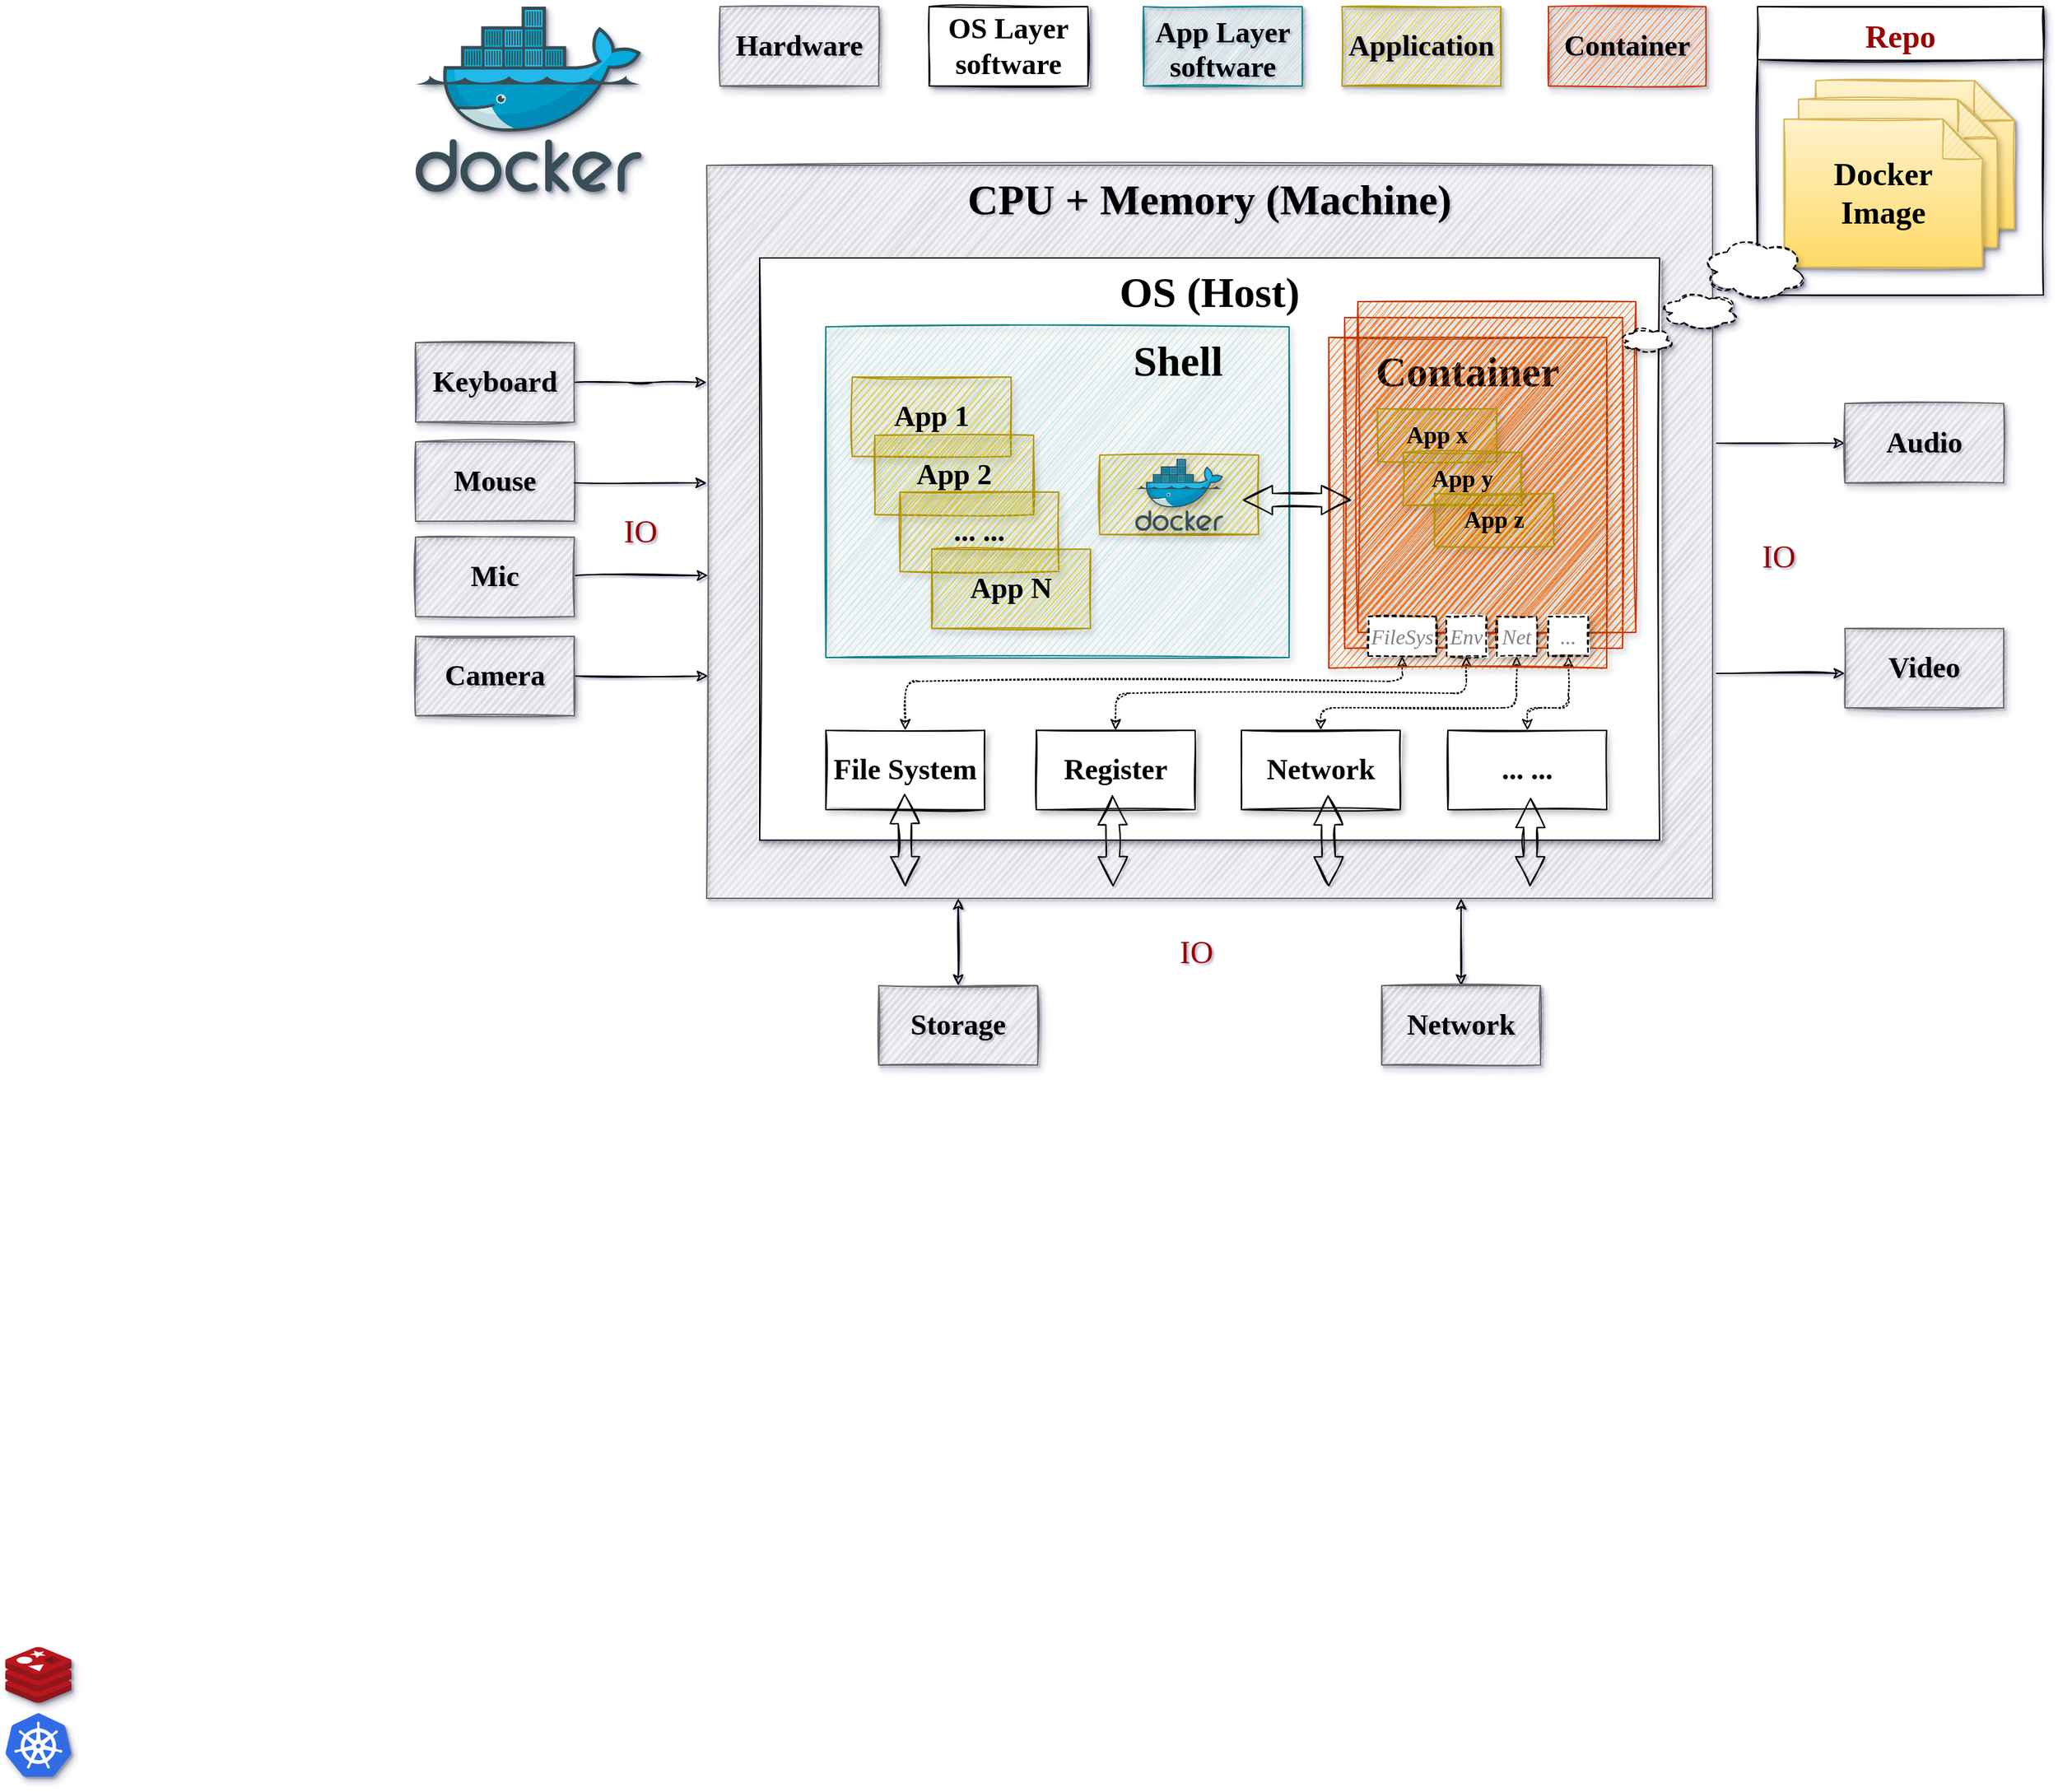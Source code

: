 <mxfile version="17.2.4" type="device"><diagram name="Page-1" id="90a13364-a465-7bf4-72fc-28e22215d7a0"><mxGraphModel dx="1785" dy="697" grid="1" gridSize="10" guides="1" tooltips="0" connect="1" arrows="1" fold="1" page="1" pageScale="1.5" pageWidth="1169" pageHeight="826" background="none" math="0" shadow="1"><root><mxCell id="0" style=";html=1;"/><mxCell id="1" style=";html=1;" parent="0"/><mxCell id="v_-DuIEnI-G1qRK-ucMl-55" value="Repo" style="swimlane;shadow=1;sketch=1;fontFamily=Comic Sans MS;fontSize=24;fontColor=#990000;startSize=40;" vertex="1" parent="1"><mxGeometry x="1324" y="110" width="216" height="218" as="geometry"/></mxCell><mxCell id="v_-DuIEnI-G1qRK-ucMl-54" value="Docker&lt;br style=&quot;font-size: 24px;&quot;&gt;Image" style="shape=note;whiteSpace=wrap;html=1;backgroundOutline=1;darkOpacity=0.05;shadow=1;sketch=1;fontFamily=Comic Sans MS;fontSize=24;fillColor=#fff2cc;strokeColor=#d6b656;gradientColor=#ffd966;fontStyle=1" vertex="1" parent="1"><mxGeometry x="1368" y="166" width="150" height="112" as="geometry"/></mxCell><mxCell id="v_-DuIEnI-G1qRK-ucMl-53" value="Docker&lt;br style=&quot;font-size: 24px;&quot;&gt;Image" style="shape=note;whiteSpace=wrap;html=1;backgroundOutline=1;darkOpacity=0.05;shadow=1;sketch=1;fontFamily=Comic Sans MS;fontSize=24;fillColor=#fff2cc;strokeColor=#d6b656;gradientColor=#ffd966;fontStyle=1" vertex="1" parent="1"><mxGeometry x="1355" y="180" width="150" height="112" as="geometry"/></mxCell><mxCell id="3a17f1ce550125da-2" value="CPU + Memory (Machine)" style="whiteSpace=wrap;html=1;shadow=1;fontSize=32;fillColor=#f5f5f5;strokeColor=#666666;verticalAlign=top;fontStyle=1;rounded=0;sketch=1;fontFamily=Ink Free;" parent="1" vertex="1"><mxGeometry x="530" y="230" width="760" height="554" as="geometry"/></mxCell><mxCell id="v_-DuIEnI-G1qRK-ucMl-22" style="edgeStyle=orthogonalEdgeStyle;sketch=1;orthogonalLoop=1;jettySize=auto;html=1;fontFamily=Comic Sans MS;fontSize=22;entryX=0.75;entryY=1;entryDx=0;entryDy=0;startArrow=classic;startFill=1;" edge="1" parent="1" source="3a17f1ce550125da-4" target="3a17f1ce550125da-2"><mxGeometry relative="1" as="geometry"/></mxCell><mxCell id="3a17f1ce550125da-4" value="Network" style="whiteSpace=wrap;html=1;shadow=1;fontSize=22;fillColor=#f5f5f5;strokeColor=#666666;rounded=0;sketch=1;fontFamily=Ink Free;fontStyle=1" parent="1" vertex="1"><mxGeometry x="1040" y="850" width="120" height="60" as="geometry"/></mxCell><mxCell id="v_-DuIEnI-G1qRK-ucMl-27" style="edgeStyle=orthogonalEdgeStyle;sketch=1;orthogonalLoop=1;jettySize=auto;html=1;entryX=1.004;entryY=0.379;entryDx=0;entryDy=0;entryPerimeter=0;fontFamily=Comic Sans MS;fontSize=22;startArrow=classic;startFill=1;endArrow=none;endFill=0;" edge="1" parent="1" source="3a17f1ce550125da-5" target="3a17f1ce550125da-2"><mxGeometry relative="1" as="geometry"/></mxCell><mxCell id="3a17f1ce550125da-5" value="Audio" style="whiteSpace=wrap;html=1;shadow=1;fontSize=22;fillColor=#f5f5f5;strokeColor=#666666;rounded=0;sketch=1;fontFamily=Ink Free;fontStyle=1" parent="1" vertex="1"><mxGeometry x="1390" y="410" width="120" height="60" as="geometry"/></mxCell><mxCell id="v_-DuIEnI-G1qRK-ucMl-21" style="edgeStyle=orthogonalEdgeStyle;sketch=1;orthogonalLoop=1;jettySize=auto;html=1;exitX=0.5;exitY=0;exitDx=0;exitDy=0;fontFamily=Comic Sans MS;fontSize=22;entryX=0.25;entryY=1;entryDx=0;entryDy=0;startArrow=classic;startFill=1;" edge="1" parent="1" source="3a17f1ce550125da-6" target="3a17f1ce550125da-2"><mxGeometry relative="1" as="geometry"/></mxCell><mxCell id="3a17f1ce550125da-6" value="Storage" style="whiteSpace=wrap;html=1;shadow=1;fontSize=22;fillColor=#f5f5f5;strokeColor=#666666;rounded=0;sketch=1;fontFamily=Ink Free;fontStyle=1" parent="1" vertex="1"><mxGeometry x="660" y="850" width="120" height="60" as="geometry"/></mxCell><mxCell id="3a17f1ce550125da-7" value="Video" style="whiteSpace=wrap;html=1;shadow=1;fontSize=22;fillColor=#f5f5f5;strokeColor=#666666;rounded=0;sketch=1;fontFamily=Ink Free;fontStyle=1" parent="1" vertex="1"><mxGeometry x="1390" y="580" width="120" height="60" as="geometry"/></mxCell><mxCell id="v_-DuIEnI-G1qRK-ucMl-23" style="edgeStyle=orthogonalEdgeStyle;sketch=1;orthogonalLoop=1;jettySize=auto;html=1;exitX=1;exitY=0.5;exitDx=0;exitDy=0;fontFamily=Comic Sans MS;fontSize=22;startArrow=none;startFill=0;" edge="1" parent="1" source="3a17f1ce550125da-8"><mxGeometry relative="1" as="geometry"><mxPoint x="530" y="394" as="targetPoint"/></mxGeometry></mxCell><mxCell id="3a17f1ce550125da-8" value="Keyboard" style="whiteSpace=wrap;html=1;shadow=1;fontSize=22;fillColor=#f5f5f5;strokeColor=#666666;rounded=0;sketch=1;fontFamily=Ink Free;fontStyle=1" parent="1" vertex="1"><mxGeometry x="310" y="364" width="120" height="60" as="geometry"/></mxCell><mxCell id="3a17f1ce550125da-9" value="Mouse" style="whiteSpace=wrap;html=1;shadow=1;fontSize=22;fillColor=#f5f5f5;strokeColor=#666666;rounded=0;sketch=1;fontFamily=Ink Free;fontStyle=1" parent="1" vertex="1"><mxGeometry x="310" y="439" width="120" height="60" as="geometry"/></mxCell><mxCell id="v_-DuIEnI-G1qRK-ucMl-1" value="Mic" style="whiteSpace=wrap;html=1;shadow=1;fontSize=22;fillColor=#f5f5f5;strokeColor=#666666;rounded=0;sketch=1;fontFamily=Ink Free;fontStyle=1" vertex="1" parent="1"><mxGeometry x="310" y="511" width="120" height="60" as="geometry"/></mxCell><mxCell id="v_-DuIEnI-G1qRK-ucMl-2" value="Camera" style="whiteSpace=wrap;html=1;shadow=1;fontSize=22;fillColor=#f5f5f5;strokeColor=#666666;rounded=0;sketch=1;fontFamily=Ink Free;fontStyle=1" vertex="1" parent="1"><mxGeometry x="310" y="586" width="120" height="60" as="geometry"/></mxCell><mxCell id="v_-DuIEnI-G1qRK-ucMl-3" value="OS (Host)" style="whiteSpace=wrap;html=1;shadow=1;fontSize=32;verticalAlign=top;fontStyle=1;rounded=0;sketch=1;fontFamily=Ink Free;" vertex="1" parent="1"><mxGeometry x="570" y="300" width="680" height="440" as="geometry"/></mxCell><mxCell id="v_-DuIEnI-G1qRK-ucMl-4" value="&lt;font face=&quot;Ink Free&quot; style=&quot;font-size: 22px;&quot;&gt;Hardware&lt;/font&gt;" style="whiteSpace=wrap;html=1;shadow=1;fontSize=22;fillColor=#f5f5f5;strokeColor=#666666;rounded=0;sketch=1;fontStyle=1" vertex="1" parent="1"><mxGeometry x="540" y="110" width="120" height="60" as="geometry"/></mxCell><mxCell id="v_-DuIEnI-G1qRK-ucMl-5" value="OS Layer&lt;br&gt;software" style="whiteSpace=wrap;html=1;shadow=1;fontSize=22;verticalAlign=middle;fontStyle=1;rounded=0;sketch=1;fontFamily=Ink Free;" vertex="1" parent="1"><mxGeometry x="698" y="110" width="120" height="60" as="geometry"/></mxCell><mxCell id="v_-DuIEnI-G1qRK-ucMl-44" style="edgeStyle=orthogonalEdgeStyle;sketch=1;orthogonalLoop=1;jettySize=auto;html=1;exitX=0.5;exitY=0;exitDx=0;exitDy=0;entryX=0.5;entryY=1;entryDx=0;entryDy=0;fontFamily=Comic Sans MS;fontSize=16;fontColor=#808080;startArrow=classic;startFill=1;endArrow=classic;endFill=1;dashed=1;dashPattern=1 2;" edge="1" parent="1" source="v_-DuIEnI-G1qRK-ucMl-6" target="v_-DuIEnI-G1qRK-ucMl-40"><mxGeometry relative="1" as="geometry"><Array as="points"><mxPoint x="680" y="620"/><mxPoint x="1055" y="620"/></Array></mxGeometry></mxCell><mxCell id="v_-DuIEnI-G1qRK-ucMl-6" value="File System" style="whiteSpace=wrap;html=1;shadow=1;fontSize=22;verticalAlign=middle;fontStyle=1;rounded=0;sketch=1;fontFamily=Ink Free;" vertex="1" parent="1"><mxGeometry x="620" y="657" width="120" height="60" as="geometry"/></mxCell><mxCell id="v_-DuIEnI-G1qRK-ucMl-45" style="edgeStyle=orthogonalEdgeStyle;sketch=1;orthogonalLoop=1;jettySize=auto;html=1;exitX=0.5;exitY=0;exitDx=0;exitDy=0;entryX=0.5;entryY=1;entryDx=0;entryDy=0;fontFamily=Comic Sans MS;fontSize=16;fontColor=#808080;startArrow=classic;startFill=1;endArrow=classic;endFill=1;dashed=1;dashPattern=1 2;" edge="1" parent="1" source="v_-DuIEnI-G1qRK-ucMl-7" target="v_-DuIEnI-G1qRK-ucMl-41"><mxGeometry relative="1" as="geometry"/></mxCell><mxCell id="v_-DuIEnI-G1qRK-ucMl-7" value="Register" style="whiteSpace=wrap;html=1;shadow=1;fontSize=22;verticalAlign=middle;fontStyle=1;rounded=0;sketch=1;fontFamily=Ink Free;" vertex="1" parent="1"><mxGeometry x="779" y="657" width="120" height="60" as="geometry"/></mxCell><mxCell id="v_-DuIEnI-G1qRK-ucMl-8" value="Shell&amp;nbsp; &amp;nbsp; &amp;nbsp;&amp;nbsp;" style="whiteSpace=wrap;html=1;shadow=1;fontSize=32;verticalAlign=top;fontStyle=1;rounded=0;sketch=1;fillColor=#b0e3e6;strokeColor=#0e8088;fontFamily=Ink Free;align=right;" vertex="1" parent="1"><mxGeometry x="620" y="352" width="350" height="250" as="geometry"/></mxCell><mxCell id="v_-DuIEnI-G1qRK-ucMl-9" value="App Layer&lt;br&gt;software" style="whiteSpace=wrap;html=1;shadow=1;fontSize=22;verticalAlign=top;fontStyle=1;rounded=0;sketch=1;fillColor=#b0e3e6;strokeColor=#0e8088;fontFamily=Ink Free;" vertex="1" parent="1"><mxGeometry x="860" y="110" width="120" height="60" as="geometry"/></mxCell><mxCell id="v_-DuIEnI-G1qRK-ucMl-10" value="Application" style="whiteSpace=wrap;html=1;shadow=1;fontSize=22;verticalAlign=middle;fontStyle=1;rounded=0;sketch=1;fillColor=#e3c800;strokeColor=#B09500;fontFamily=Ink Free;fontColor=#000000;" vertex="1" parent="1"><mxGeometry x="1010" y="110" width="120" height="60" as="geometry"/></mxCell><mxCell id="v_-DuIEnI-G1qRK-ucMl-11" value="App 1" style="whiteSpace=wrap;html=1;shadow=1;fontSize=22;verticalAlign=middle;fontStyle=1;rounded=0;sketch=1;fillColor=#e3c800;strokeColor=#B09500;fontFamily=Ink Free;fontColor=#000000;" vertex="1" parent="1"><mxGeometry x="640" y="390" width="120" height="60" as="geometry"/></mxCell><mxCell id="v_-DuIEnI-G1qRK-ucMl-12" value="App 2" style="whiteSpace=wrap;html=1;shadow=1;fontSize=22;verticalAlign=middle;fontStyle=1;rounded=0;sketch=1;fillColor=#e3c800;strokeColor=#B09500;fontFamily=Ink Free;fontColor=#000000;" vertex="1" parent="1"><mxGeometry x="657" y="434" width="120" height="60" as="geometry"/></mxCell><mxCell id="v_-DuIEnI-G1qRK-ucMl-13" value="... ..." style="whiteSpace=wrap;html=1;shadow=1;fontSize=22;verticalAlign=middle;fontStyle=1;rounded=0;sketch=1;fillColor=#e3c800;strokeColor=#B09500;fontFamily=Ink Free;fontColor=#000000;" vertex="1" parent="1"><mxGeometry x="676" y="477" width="120" height="60" as="geometry"/></mxCell><mxCell id="v_-DuIEnI-G1qRK-ucMl-14" value="App N" style="whiteSpace=wrap;html=1;shadow=1;fontSize=22;verticalAlign=middle;fontStyle=1;rounded=0;sketch=1;fillColor=#e3c800;strokeColor=#B09500;fontFamily=Ink Free;fontColor=#000000;" vertex="1" parent="1"><mxGeometry x="700" y="520" width="120" height="60" as="geometry"/></mxCell><mxCell id="v_-DuIEnI-G1qRK-ucMl-46" style="edgeStyle=orthogonalEdgeStyle;sketch=1;orthogonalLoop=1;jettySize=auto;html=1;exitX=0.5;exitY=0;exitDx=0;exitDy=0;entryX=0.5;entryY=1;entryDx=0;entryDy=0;fontFamily=Comic Sans MS;fontSize=16;fontColor=#808080;startArrow=classic;startFill=1;endArrow=classic;endFill=1;dashed=1;dashPattern=1 2;" edge="1" parent="1" source="v_-DuIEnI-G1qRK-ucMl-15" target="v_-DuIEnI-G1qRK-ucMl-42"><mxGeometry relative="1" as="geometry"><Array as="points"><mxPoint x="994" y="640"/><mxPoint x="1142" y="640"/></Array></mxGeometry></mxCell><mxCell id="v_-DuIEnI-G1qRK-ucMl-15" value="Network" style="whiteSpace=wrap;html=1;shadow=1;fontSize=22;verticalAlign=middle;fontStyle=1;rounded=0;sketch=1;fontFamily=Ink Free;" vertex="1" parent="1"><mxGeometry x="934" y="657" width="120" height="60" as="geometry"/></mxCell><mxCell id="v_-DuIEnI-G1qRK-ucMl-47" style="edgeStyle=orthogonalEdgeStyle;sketch=1;orthogonalLoop=1;jettySize=auto;html=1;exitX=0.5;exitY=0;exitDx=0;exitDy=0;entryX=0.5;entryY=1;entryDx=0;entryDy=0;fontFamily=Comic Sans MS;fontSize=16;fontColor=#808080;startArrow=classic;startFill=1;endArrow=classic;endFill=1;dashed=1;dashPattern=1 2;" edge="1" parent="1" source="v_-DuIEnI-G1qRK-ucMl-16" target="v_-DuIEnI-G1qRK-ucMl-43"><mxGeometry relative="1" as="geometry"><Array as="points"><mxPoint x="1150" y="640"/><mxPoint x="1181" y="640"/></Array></mxGeometry></mxCell><mxCell id="v_-DuIEnI-G1qRK-ucMl-16" value="... ..." style="whiteSpace=wrap;html=1;shadow=1;fontSize=22;verticalAlign=middle;fontStyle=1;rounded=0;sketch=1;fontFamily=Ink Free;" vertex="1" parent="1"><mxGeometry x="1090" y="657" width="120" height="60" as="geometry"/></mxCell><mxCell id="v_-DuIEnI-G1qRK-ucMl-17" value="" style="shape=flexArrow;endArrow=classic;startArrow=classic;html=1;sketch=1;fontFamily=Comic Sans MS;fontSize=22;endWidth=11;endSize=6.98;startWidth=11;startSize=6.98;" edge="1" parent="1"><mxGeometry width="100" height="100" relative="1" as="geometry"><mxPoint x="680" y="775" as="sourcePoint"/><mxPoint x="679.5" y="705" as="targetPoint"/></mxGeometry></mxCell><mxCell id="v_-DuIEnI-G1qRK-ucMl-18" value="" style="shape=flexArrow;endArrow=classic;startArrow=classic;html=1;sketch=1;fontFamily=Comic Sans MS;fontSize=22;endWidth=11;endSize=6.98;startWidth=11;startSize=6.98;" edge="1" parent="1"><mxGeometry width="100" height="100" relative="1" as="geometry"><mxPoint x="837" y="775" as="sourcePoint"/><mxPoint x="836.5" y="706" as="targetPoint"/></mxGeometry></mxCell><mxCell id="v_-DuIEnI-G1qRK-ucMl-19" value="" style="shape=flexArrow;endArrow=classic;startArrow=classic;html=1;sketch=1;fontFamily=Comic Sans MS;fontSize=22;endWidth=11;endSize=6.98;startWidth=11;startSize=6.98;" edge="1" parent="1"><mxGeometry width="100" height="100" relative="1" as="geometry"><mxPoint x="1000" y="775" as="sourcePoint"/><mxPoint x="999.5" y="706" as="targetPoint"/></mxGeometry></mxCell><mxCell id="v_-DuIEnI-G1qRK-ucMl-20" value="" style="shape=flexArrow;endArrow=classic;startArrow=classic;html=1;sketch=1;fontFamily=Comic Sans MS;fontSize=22;endWidth=11;endSize=6.98;startWidth=11;startSize=6.98;" edge="1" parent="1"><mxGeometry width="100" height="100" relative="1" as="geometry"><mxPoint x="1152" y="775" as="sourcePoint"/><mxPoint x="1152.5" y="708" as="targetPoint"/></mxGeometry></mxCell><mxCell id="v_-DuIEnI-G1qRK-ucMl-28" style="edgeStyle=orthogonalEdgeStyle;sketch=1;orthogonalLoop=1;jettySize=auto;html=1;entryX=1.004;entryY=0.379;entryDx=0;entryDy=0;entryPerimeter=0;fontFamily=Comic Sans MS;fontSize=22;startArrow=classic;startFill=1;endArrow=none;endFill=0;" edge="1" parent="1"><mxGeometry relative="1" as="geometry"><mxPoint x="1390" y="613.966" as="sourcePoint"/><mxPoint x="1293.04" y="613.966" as="targetPoint"/></mxGeometry></mxCell><mxCell id="v_-DuIEnI-G1qRK-ucMl-29" style="edgeStyle=orthogonalEdgeStyle;sketch=1;orthogonalLoop=1;jettySize=auto;html=1;exitX=1;exitY=0.5;exitDx=0;exitDy=0;fontFamily=Comic Sans MS;fontSize=22;startArrow=none;startFill=0;" edge="1" parent="1"><mxGeometry relative="1" as="geometry"><mxPoint x="430" y="470" as="sourcePoint"/><mxPoint x="530" y="470" as="targetPoint"/></mxGeometry></mxCell><mxCell id="v_-DuIEnI-G1qRK-ucMl-30" style="edgeStyle=orthogonalEdgeStyle;sketch=1;orthogonalLoop=1;jettySize=auto;html=1;exitX=1;exitY=0.5;exitDx=0;exitDy=0;fontFamily=Comic Sans MS;fontSize=22;startArrow=none;startFill=0;" edge="1" parent="1"><mxGeometry relative="1" as="geometry"><mxPoint x="431" y="540" as="sourcePoint"/><mxPoint x="531" y="540" as="targetPoint"/></mxGeometry></mxCell><mxCell id="v_-DuIEnI-G1qRK-ucMl-31" style="edgeStyle=orthogonalEdgeStyle;sketch=1;orthogonalLoop=1;jettySize=auto;html=1;exitX=1;exitY=0.5;exitDx=0;exitDy=0;fontFamily=Comic Sans MS;fontSize=22;startArrow=none;startFill=0;" edge="1" parent="1"><mxGeometry relative="1" as="geometry"><mxPoint x="431" y="616" as="sourcePoint"/><mxPoint x="531" y="616" as="targetPoint"/></mxGeometry></mxCell><mxCell id="v_-DuIEnI-G1qRK-ucMl-35" value="" style="whiteSpace=wrap;html=1;shadow=1;fontSize=32;verticalAlign=top;fontStyle=1;rounded=0;sketch=1;fillColor=#fa6800;strokeColor=#C73500;fontFamily=Ink Free;fontColor=#000000;align=center;" vertex="1" parent="1"><mxGeometry x="1012" y="345" width="210" height="250" as="geometry"/></mxCell><mxCell id="v_-DuIEnI-G1qRK-ucMl-33" value="" style="whiteSpace=wrap;html=1;shadow=1;fontSize=28;verticalAlign=middle;fontStyle=1;rounded=0;sketch=1;fillColor=#e3c800;strokeColor=#B09500;fontFamily=Ink Free;fontColor=#990000;" vertex="1" parent="1"><mxGeometry x="827" y="449" width="120" height="60" as="geometry"/></mxCell><mxCell id="v_-DuIEnI-G1qRK-ucMl-32" value="Container" style="whiteSpace=wrap;html=1;shadow=1;fontSize=32;verticalAlign=top;fontStyle=1;rounded=0;sketch=1;fillColor=#fa6800;strokeColor=#C73500;fontFamily=Ink Free;fontColor=#000000;align=center;" vertex="1" parent="1"><mxGeometry x="1000" y="360" width="210" height="250" as="geometry"/></mxCell><mxCell id="v_-DuIEnI-G1qRK-ucMl-34" value="" style="shape=flexArrow;endArrow=classic;startArrow=classic;html=1;sketch=1;fontFamily=Comic Sans MS;fontSize=22;endWidth=11;endSize=6.98;startWidth=11;startSize=6.98;" edge="1" parent="1"><mxGeometry width="100" height="100" relative="1" as="geometry"><mxPoint x="1017" y="483" as="sourcePoint"/><mxPoint x="935" y="483" as="targetPoint"/></mxGeometry></mxCell><mxCell id="v_-DuIEnI-G1qRK-ucMl-36" value="" style="whiteSpace=wrap;html=1;shadow=1;fontSize=32;verticalAlign=top;fontStyle=1;rounded=0;sketch=1;fillColor=#fa6800;strokeColor=#C73500;fontFamily=Ink Free;fontColor=#000000;align=center;" vertex="1" parent="1"><mxGeometry x="1022" y="333" width="210" height="250" as="geometry"/></mxCell><mxCell id="v_-DuIEnI-G1qRK-ucMl-37" value="App x" style="whiteSpace=wrap;html=1;shadow=1;fontSize=18;verticalAlign=middle;fontStyle=1;rounded=0;sketch=1;fillColor=#e3c800;strokeColor=#B09500;fontFamily=Ink Free;fontColor=#000000;" vertex="1" parent="1"><mxGeometry x="1037" y="414" width="90" height="40" as="geometry"/></mxCell><mxCell id="v_-DuIEnI-G1qRK-ucMl-38" value="App y" style="whiteSpace=wrap;html=1;shadow=1;fontSize=18;verticalAlign=middle;fontStyle=1;rounded=0;sketch=1;fillColor=#e3c800;strokeColor=#B09500;fontFamily=Ink Free;fontColor=#000000;" vertex="1" parent="1"><mxGeometry x="1056" y="447" width="90" height="40" as="geometry"/></mxCell><mxCell id="v_-DuIEnI-G1qRK-ucMl-39" value="App z" style="whiteSpace=wrap;html=1;shadow=1;fontSize=18;verticalAlign=middle;fontStyle=1;rounded=0;sketch=1;fillColor=#e3c800;strokeColor=#B09500;fontFamily=Ink Free;fontColor=#000000;" vertex="1" parent="1"><mxGeometry x="1080" y="478" width="90" height="40" as="geometry"/></mxCell><mxCell id="v_-DuIEnI-G1qRK-ucMl-40" value="FileSys" style="whiteSpace=wrap;html=1;shadow=1;fontSize=16;verticalAlign=middle;fontStyle=2;rounded=0;sketch=1;fontFamily=Ink Free;dashed=1;fontColor=#808080;" vertex="1" parent="1"><mxGeometry x="1030" y="571" width="51" height="30" as="geometry"/></mxCell><mxCell id="v_-DuIEnI-G1qRK-ucMl-41" value="Env" style="whiteSpace=wrap;html=1;shadow=1;fontSize=16;verticalAlign=middle;fontStyle=2;rounded=0;sketch=1;fontFamily=Ink Free;dashed=1;fontColor=#808080;" vertex="1" parent="1"><mxGeometry x="1089" y="571" width="30" height="30" as="geometry"/></mxCell><mxCell id="v_-DuIEnI-G1qRK-ucMl-42" value="Net" style="whiteSpace=wrap;html=1;shadow=1;fontSize=16;verticalAlign=middle;fontStyle=2;rounded=0;sketch=1;fontFamily=Ink Free;dashed=1;fontColor=#808080;" vertex="1" parent="1"><mxGeometry x="1127" y="571" width="30" height="30" as="geometry"/></mxCell><mxCell id="v_-DuIEnI-G1qRK-ucMl-43" value="..." style="whiteSpace=wrap;html=1;shadow=1;fontSize=16;verticalAlign=middle;fontStyle=2;rounded=0;sketch=1;fontFamily=Ink Free;dashed=1;fontColor=#808080;" vertex="1" parent="1"><mxGeometry x="1166" y="571" width="30" height="30" as="geometry"/></mxCell><mxCell id="v_-DuIEnI-G1qRK-ucMl-48" value="Container" style="whiteSpace=wrap;html=1;shadow=1;fontSize=22;verticalAlign=middle;fontStyle=1;rounded=0;sketch=1;fillColor=#fa6800;strokeColor=#C73500;fontFamily=Ink Free;fontColor=#000000;align=center;" vertex="1" parent="1"><mxGeometry x="1166" y="110" width="119" height="60" as="geometry"/></mxCell><mxCell id="v_-DuIEnI-G1qRK-ucMl-49" value="Docker&lt;br style=&quot;font-size: 24px;&quot;&gt;Image" style="shape=note;whiteSpace=wrap;html=1;backgroundOutline=1;darkOpacity=0.05;shadow=1;sketch=1;fontFamily=Comic Sans MS;fontSize=24;fillColor=#fff2cc;strokeColor=#d6b656;gradientColor=#ffd966;fontStyle=1" vertex="1" parent="1"><mxGeometry x="1344" y="195" width="150" height="112" as="geometry"/></mxCell><mxCell id="v_-DuIEnI-G1qRK-ucMl-50" value="" style="ellipse;shape=cloud;whiteSpace=wrap;html=1;shadow=1;dashed=1;sketch=1;fontFamily=Comic Sans MS;fontSize=22;fontColor=#990000;" vertex="1" parent="1"><mxGeometry x="1250" y="325" width="60" height="30" as="geometry"/></mxCell><mxCell id="v_-DuIEnI-G1qRK-ucMl-51" value="" style="ellipse;shape=cloud;whiteSpace=wrap;html=1;shadow=1;dashed=1;sketch=1;fontFamily=Comic Sans MS;fontSize=22;fontColor=#990000;" vertex="1" parent="1"><mxGeometry x="1281" y="283" width="80" height="50" as="geometry"/></mxCell><mxCell id="v_-DuIEnI-G1qRK-ucMl-52" value="" style="ellipse;shape=cloud;whiteSpace=wrap;html=1;shadow=1;dashed=1;sketch=1;fontFamily=Comic Sans MS;fontSize=22;fontColor=#990000;" vertex="1" parent="1"><mxGeometry x="1220" y="352" width="40" height="20" as="geometry"/></mxCell><mxCell id="v_-DuIEnI-G1qRK-ucMl-56" value="IO" style="text;html=1;strokeColor=none;fillColor=none;align=center;verticalAlign=middle;whiteSpace=wrap;rounded=0;shadow=1;sketch=1;fontFamily=Comic Sans MS;fontSize=24;fontColor=#990000;" vertex="1" parent="1"><mxGeometry x="1310" y="511" width="60" height="30" as="geometry"/></mxCell><mxCell id="v_-DuIEnI-G1qRK-ucMl-57" value="IO" style="text;html=1;strokeColor=none;fillColor=none;align=center;verticalAlign=middle;whiteSpace=wrap;rounded=0;shadow=1;sketch=1;fontFamily=Comic Sans MS;fontSize=24;fontColor=#990000;" vertex="1" parent="1"><mxGeometry x="450" y="492" width="60" height="30" as="geometry"/></mxCell><mxCell id="v_-DuIEnI-G1qRK-ucMl-58" value="IO" style="text;html=1;strokeColor=none;fillColor=none;align=center;verticalAlign=middle;whiteSpace=wrap;rounded=0;shadow=1;sketch=1;fontFamily=Comic Sans MS;fontSize=24;fontColor=#990000;" vertex="1" parent="1"><mxGeometry x="870" y="810" width="60" height="30" as="geometry"/></mxCell><mxCell id="v_-DuIEnI-G1qRK-ucMl-59" value="" style="sketch=0;aspect=fixed;html=1;points=[];align=center;image;fontSize=12;image=img/lib/mscae/Docker.svg;shadow=1;fontFamily=Comic Sans MS;fontColor=#990000;" vertex="1" parent="1"><mxGeometry x="853.75" y="451.73" width="66.5" height="54.53" as="geometry"/></mxCell><mxCell id="v_-DuIEnI-G1qRK-ucMl-60" value="" style="sketch=0;aspect=fixed;html=1;points=[];align=center;image;fontSize=12;image=img/lib/mscae/Cache_Redis_Product.svg;shadow=1;fontFamily=Comic Sans MS;fontColor=#990000;" vertex="1" parent="1"><mxGeometry y="1350" width="50" height="42" as="geometry"/></mxCell><mxCell id="v_-DuIEnI-G1qRK-ucMl-61" value="" style="sketch=0;aspect=fixed;html=1;points=[];align=center;image;fontSize=12;image=img/lib/mscae/Docker.svg;shadow=1;fontFamily=Comic Sans MS;fontColor=#990000;" vertex="1" parent="1"><mxGeometry x="310" y="110" width="170.73" height="140" as="geometry"/></mxCell><mxCell id="v_-DuIEnI-G1qRK-ucMl-62" value="" style="sketch=0;aspect=fixed;html=1;points=[];align=center;image;fontSize=12;image=img/lib/mscae/Kubernetes.svg;shadow=1;fontFamily=Comic Sans MS;fontColor=#990000;" vertex="1" parent="1"><mxGeometry y="1400" width="50" height="48" as="geometry"/></mxCell></root></mxGraphModel></diagram></mxfile>